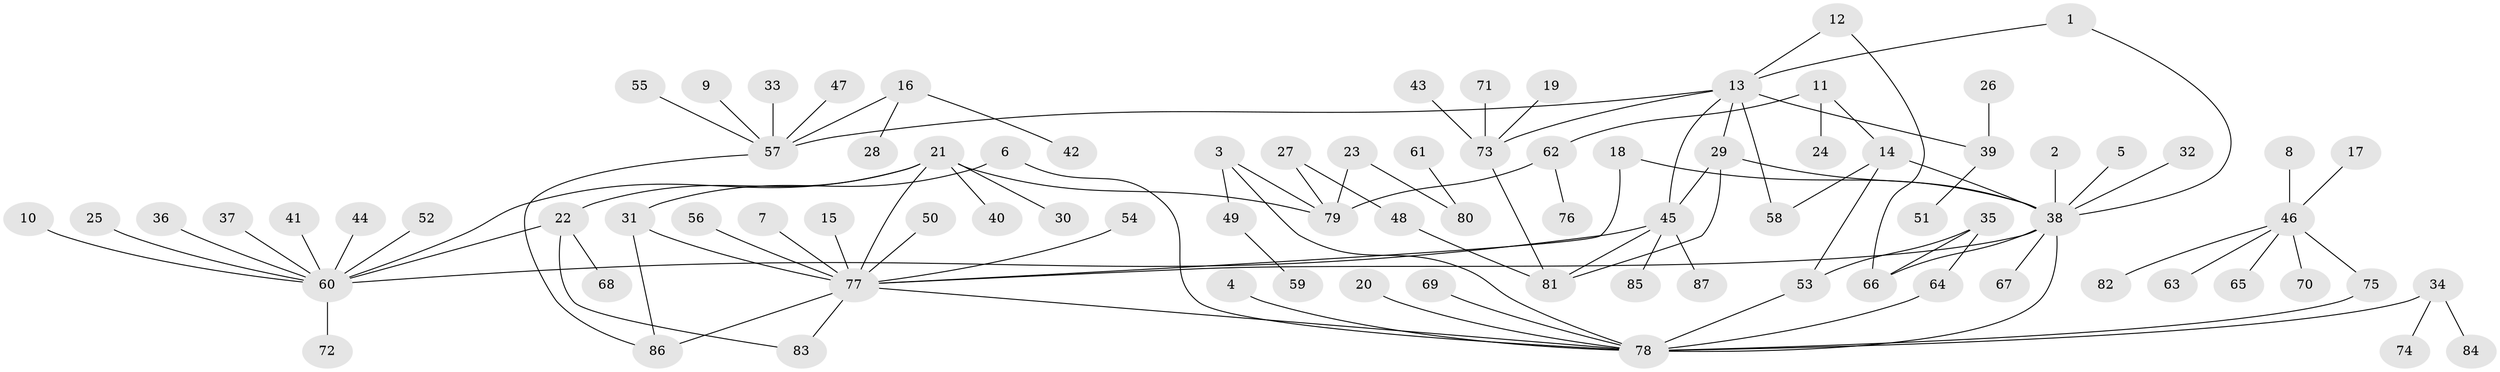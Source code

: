 // original degree distribution, {10: 0.006944444444444444, 2: 0.2013888888888889, 13: 0.013888888888888888, 14: 0.006944444444444444, 3: 0.0763888888888889, 5: 0.027777777777777776, 4: 0.04861111111111111, 1: 0.5625, 8: 0.013888888888888888, 6: 0.034722222222222224, 12: 0.006944444444444444}
// Generated by graph-tools (version 1.1) at 2025/36/03/04/25 23:36:52]
// undirected, 87 vertices, 106 edges
graph export_dot {
  node [color=gray90,style=filled];
  1;
  2;
  3;
  4;
  5;
  6;
  7;
  8;
  9;
  10;
  11;
  12;
  13;
  14;
  15;
  16;
  17;
  18;
  19;
  20;
  21;
  22;
  23;
  24;
  25;
  26;
  27;
  28;
  29;
  30;
  31;
  32;
  33;
  34;
  35;
  36;
  37;
  38;
  39;
  40;
  41;
  42;
  43;
  44;
  45;
  46;
  47;
  48;
  49;
  50;
  51;
  52;
  53;
  54;
  55;
  56;
  57;
  58;
  59;
  60;
  61;
  62;
  63;
  64;
  65;
  66;
  67;
  68;
  69;
  70;
  71;
  72;
  73;
  74;
  75;
  76;
  77;
  78;
  79;
  80;
  81;
  82;
  83;
  84;
  85;
  86;
  87;
  1 -- 13 [weight=1.0];
  1 -- 38 [weight=1.0];
  2 -- 38 [weight=1.0];
  3 -- 49 [weight=1.0];
  3 -- 78 [weight=1.0];
  3 -- 79 [weight=1.0];
  4 -- 78 [weight=1.0];
  5 -- 38 [weight=1.0];
  6 -- 31 [weight=1.0];
  6 -- 78 [weight=1.0];
  7 -- 77 [weight=1.0];
  8 -- 46 [weight=1.0];
  9 -- 57 [weight=1.0];
  10 -- 60 [weight=1.0];
  11 -- 14 [weight=1.0];
  11 -- 24 [weight=1.0];
  11 -- 62 [weight=1.0];
  12 -- 13 [weight=1.0];
  12 -- 66 [weight=1.0];
  13 -- 29 [weight=1.0];
  13 -- 39 [weight=1.0];
  13 -- 45 [weight=1.0];
  13 -- 57 [weight=1.0];
  13 -- 58 [weight=1.0];
  13 -- 73 [weight=1.0];
  14 -- 38 [weight=1.0];
  14 -- 53 [weight=1.0];
  14 -- 58 [weight=1.0];
  15 -- 77 [weight=1.0];
  16 -- 28 [weight=1.0];
  16 -- 42 [weight=1.0];
  16 -- 57 [weight=1.0];
  17 -- 46 [weight=1.0];
  18 -- 38 [weight=1.0];
  18 -- 77 [weight=1.0];
  19 -- 73 [weight=1.0];
  20 -- 78 [weight=1.0];
  21 -- 22 [weight=1.0];
  21 -- 30 [weight=1.0];
  21 -- 40 [weight=1.0];
  21 -- 60 [weight=1.0];
  21 -- 77 [weight=1.0];
  21 -- 79 [weight=1.0];
  22 -- 60 [weight=1.0];
  22 -- 68 [weight=1.0];
  22 -- 83 [weight=1.0];
  23 -- 79 [weight=1.0];
  23 -- 80 [weight=1.0];
  25 -- 60 [weight=1.0];
  26 -- 39 [weight=1.0];
  27 -- 48 [weight=1.0];
  27 -- 79 [weight=1.0];
  29 -- 38 [weight=1.0];
  29 -- 45 [weight=1.0];
  29 -- 81 [weight=1.0];
  31 -- 77 [weight=1.0];
  31 -- 86 [weight=1.0];
  32 -- 38 [weight=1.0];
  33 -- 57 [weight=1.0];
  34 -- 74 [weight=1.0];
  34 -- 78 [weight=2.0];
  34 -- 84 [weight=1.0];
  35 -- 53 [weight=1.0];
  35 -- 64 [weight=1.0];
  35 -- 66 [weight=1.0];
  36 -- 60 [weight=1.0];
  37 -- 60 [weight=1.0];
  38 -- 66 [weight=1.0];
  38 -- 67 [weight=1.0];
  38 -- 77 [weight=1.0];
  38 -- 78 [weight=1.0];
  39 -- 51 [weight=1.0];
  41 -- 60 [weight=1.0];
  43 -- 73 [weight=1.0];
  44 -- 60 [weight=1.0];
  45 -- 60 [weight=1.0];
  45 -- 81 [weight=1.0];
  45 -- 85 [weight=1.0];
  45 -- 87 [weight=1.0];
  46 -- 63 [weight=1.0];
  46 -- 65 [weight=1.0];
  46 -- 70 [weight=1.0];
  46 -- 75 [weight=1.0];
  46 -- 82 [weight=1.0];
  47 -- 57 [weight=1.0];
  48 -- 81 [weight=1.0];
  49 -- 59 [weight=1.0];
  50 -- 77 [weight=1.0];
  52 -- 60 [weight=1.0];
  53 -- 78 [weight=1.0];
  54 -- 77 [weight=1.0];
  55 -- 57 [weight=1.0];
  56 -- 77 [weight=1.0];
  57 -- 86 [weight=1.0];
  60 -- 72 [weight=1.0];
  61 -- 80 [weight=1.0];
  62 -- 76 [weight=1.0];
  62 -- 79 [weight=1.0];
  64 -- 78 [weight=1.0];
  69 -- 78 [weight=1.0];
  71 -- 73 [weight=1.0];
  73 -- 81 [weight=1.0];
  75 -- 78 [weight=1.0];
  77 -- 78 [weight=1.0];
  77 -- 83 [weight=1.0];
  77 -- 86 [weight=1.0];
}
